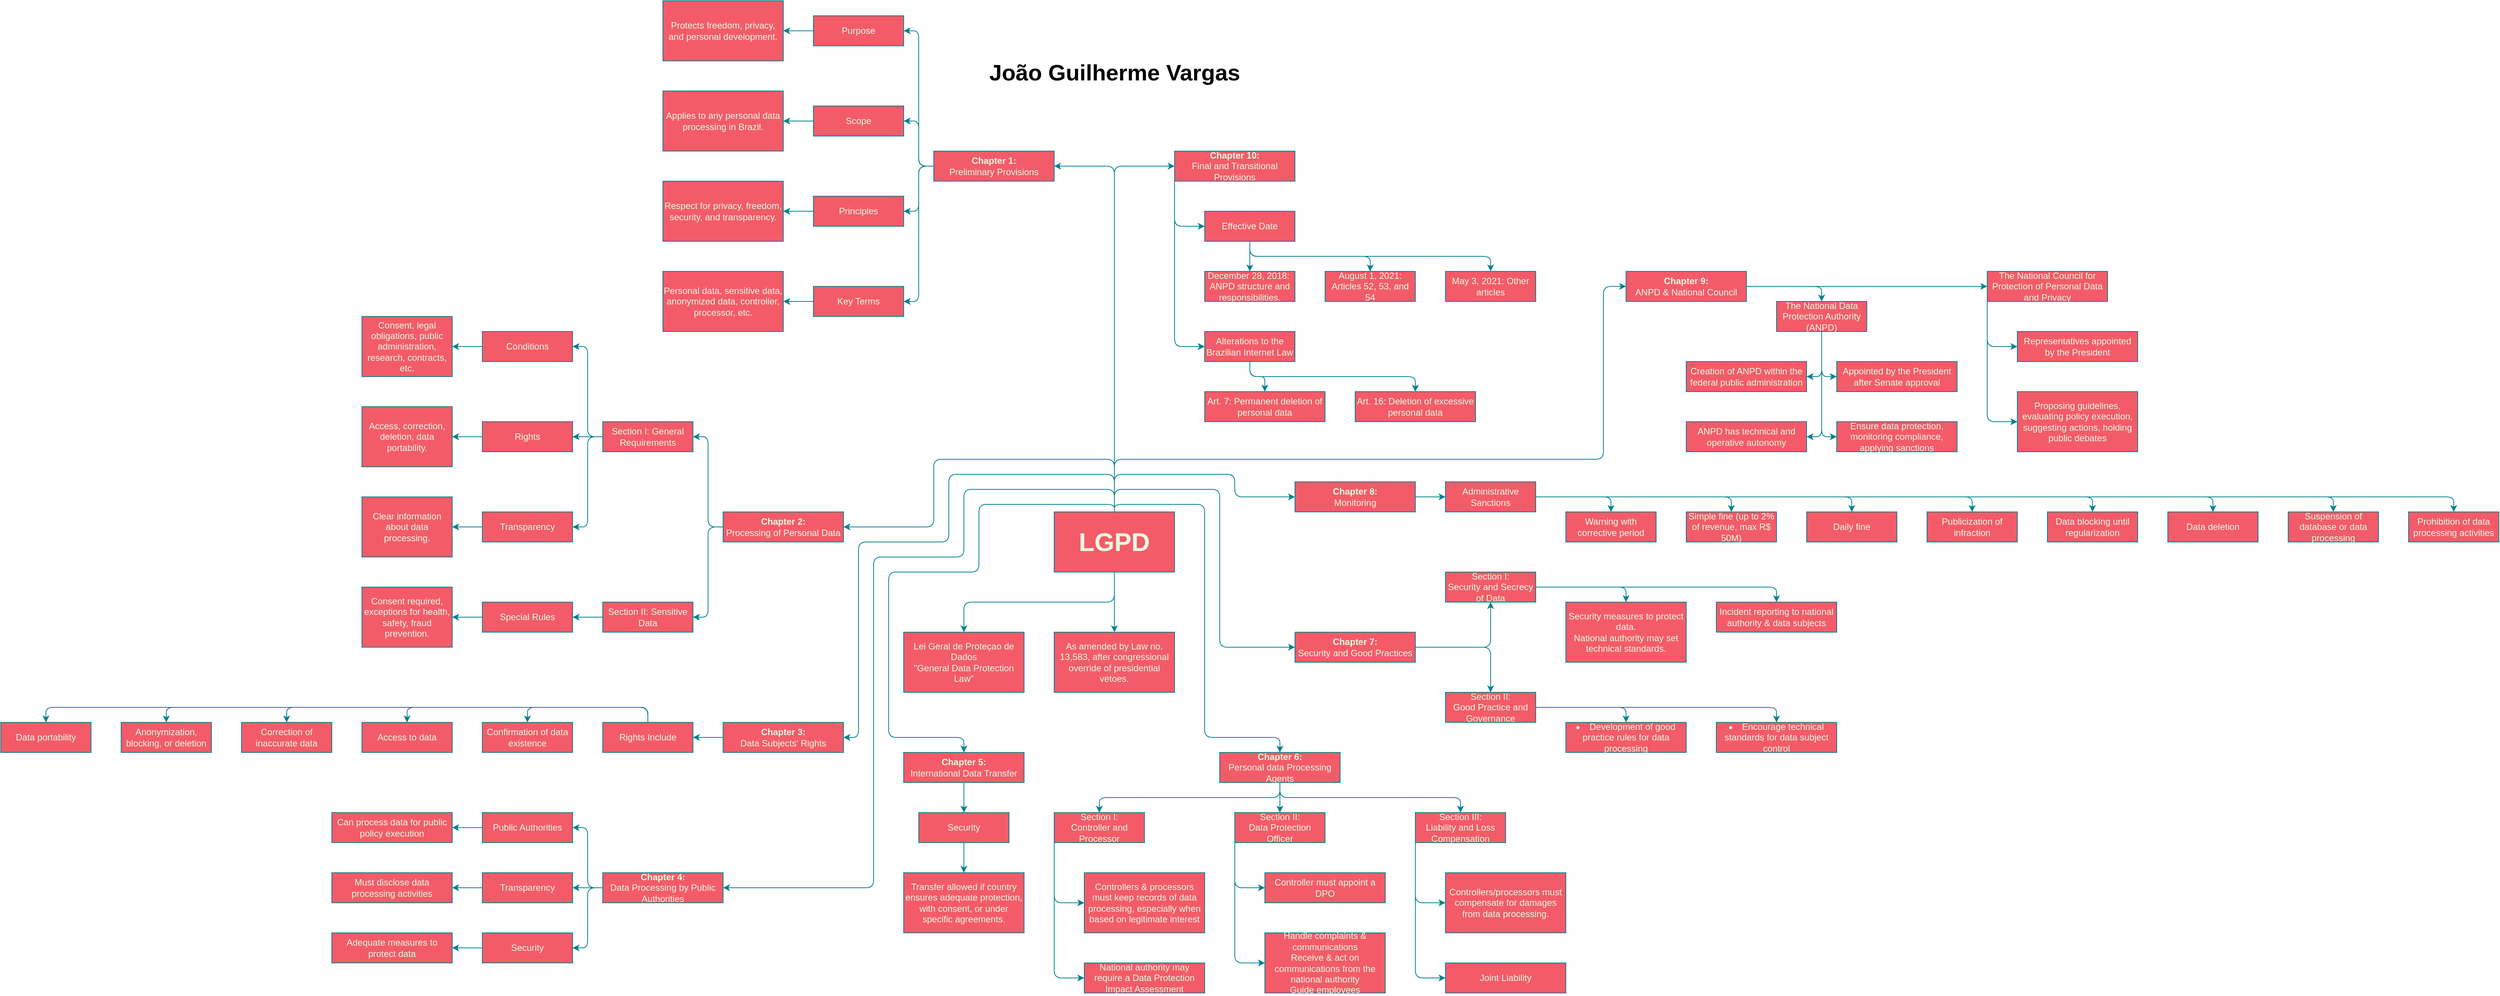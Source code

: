 <mxfile version="24.7.7">
  <diagram name="Page-1" id="DKhadbLTf9ODxN8X0yw2">
    <mxGraphModel dx="2677" dy="2608" grid="1" gridSize="10" guides="1" tooltips="1" connect="1" arrows="1" fold="1" page="1" pageScale="1" pageWidth="850" pageHeight="1100" math="0" shadow="0">
      <root>
        <mxCell id="0" />
        <mxCell id="1" parent="0" />
        <mxCell id="vqUH_OmVNVOTNO4f0dys-4" style="edgeStyle=orthogonalEdgeStyle;orthogonalLoop=1;jettySize=auto;html=1;exitX=0.5;exitY=1;exitDx=0;exitDy=0;entryX=0.5;entryY=0;entryDx=0;entryDy=0;strokeColor=#028090;fontColor=#E4FDE1;fillColor=#F45B69;" edge="1" parent="1" source="vqUH_OmVNVOTNO4f0dys-1" target="vqUH_OmVNVOTNO4f0dys-3">
          <mxGeometry relative="1" as="geometry" />
        </mxCell>
        <mxCell id="vqUH_OmVNVOTNO4f0dys-7" style="edgeStyle=orthogonalEdgeStyle;orthogonalLoop=1;jettySize=auto;html=1;exitX=0.5;exitY=1;exitDx=0;exitDy=0;entryX=0.5;entryY=0;entryDx=0;entryDy=0;strokeColor=#028090;fontColor=#E4FDE1;fillColor=#F45B69;" edge="1" parent="1" source="vqUH_OmVNVOTNO4f0dys-1" target="vqUH_OmVNVOTNO4f0dys-6">
          <mxGeometry relative="1" as="geometry" />
        </mxCell>
        <mxCell id="vqUH_OmVNVOTNO4f0dys-76" style="edgeStyle=orthogonalEdgeStyle;orthogonalLoop=1;jettySize=auto;html=1;exitX=0.5;exitY=0;exitDx=0;exitDy=0;entryX=1;entryY=0.5;entryDx=0;entryDy=0;strokeColor=#028090;fontColor=#E4FDE1;fillColor=#F45B69;" edge="1" parent="1" source="vqUH_OmVNVOTNO4f0dys-1" target="vqUH_OmVNVOTNO4f0dys-8">
          <mxGeometry relative="1" as="geometry" />
        </mxCell>
        <mxCell id="vqUH_OmVNVOTNO4f0dys-77" style="edgeStyle=orthogonalEdgeStyle;orthogonalLoop=1;jettySize=auto;html=1;exitX=0.5;exitY=0;exitDx=0;exitDy=0;entryX=1;entryY=0.5;entryDx=0;entryDy=0;strokeColor=#028090;fontColor=#E4FDE1;fillColor=#F45B69;" edge="1" parent="1" source="vqUH_OmVNVOTNO4f0dys-1" target="vqUH_OmVNVOTNO4f0dys-35">
          <mxGeometry relative="1" as="geometry">
            <Array as="points">
              <mxPoint x="400" y="330" />
              <mxPoint x="160" y="330" />
              <mxPoint x="160" y="420" />
            </Array>
          </mxGeometry>
        </mxCell>
        <mxCell id="vqUH_OmVNVOTNO4f0dys-101" style="edgeStyle=orthogonalEdgeStyle;orthogonalLoop=1;jettySize=auto;html=1;exitX=0.5;exitY=0;exitDx=0;exitDy=0;entryX=1;entryY=0.5;entryDx=0;entryDy=0;strokeColor=#028090;fontColor=#E4FDE1;fillColor=#F45B69;" edge="1" parent="1" source="vqUH_OmVNVOTNO4f0dys-1" target="vqUH_OmVNVOTNO4f0dys-81">
          <mxGeometry relative="1" as="geometry">
            <Array as="points">
              <mxPoint x="400" y="350" />
              <mxPoint x="180" y="350" />
              <mxPoint x="180" y="440" />
              <mxPoint x="60" y="440" />
              <mxPoint x="60" y="700" />
            </Array>
          </mxGeometry>
        </mxCell>
        <mxCell id="vqUH_OmVNVOTNO4f0dys-116" style="edgeStyle=orthogonalEdgeStyle;orthogonalLoop=1;jettySize=auto;html=1;exitX=0.5;exitY=0;exitDx=0;exitDy=0;entryX=1;entryY=0.5;entryDx=0;entryDy=0;strokeColor=#028090;fontColor=#E4FDE1;fillColor=#F45B69;" edge="1" parent="1" source="vqUH_OmVNVOTNO4f0dys-1" target="vqUH_OmVNVOTNO4f0dys-105">
          <mxGeometry relative="1" as="geometry">
            <Array as="points">
              <mxPoint x="400" y="370" />
              <mxPoint x="200" y="370" />
              <mxPoint x="200" y="460" />
              <mxPoint x="80" y="460" />
              <mxPoint x="80" y="900" />
            </Array>
          </mxGeometry>
        </mxCell>
        <mxCell id="vqUH_OmVNVOTNO4f0dys-120" style="edgeStyle=orthogonalEdgeStyle;orthogonalLoop=1;jettySize=auto;html=1;exitX=0.5;exitY=0;exitDx=0;exitDy=0;entryX=0.5;entryY=0;entryDx=0;entryDy=0;strokeColor=#028090;fontColor=#E4FDE1;fillColor=#F45B69;" edge="1" parent="1" source="vqUH_OmVNVOTNO4f0dys-1" target="vqUH_OmVNVOTNO4f0dys-117">
          <mxGeometry relative="1" as="geometry">
            <Array as="points">
              <mxPoint x="400" y="390" />
              <mxPoint x="220" y="390" />
              <mxPoint x="220" y="480" />
              <mxPoint x="100" y="480" />
              <mxPoint x="100" y="700" />
              <mxPoint x="200" y="700" />
            </Array>
          </mxGeometry>
        </mxCell>
        <mxCell id="vqUH_OmVNVOTNO4f0dys-142" style="edgeStyle=orthogonalEdgeStyle;orthogonalLoop=1;jettySize=auto;html=1;exitX=0.5;exitY=0;exitDx=0;exitDy=0;entryX=0.5;entryY=0;entryDx=0;entryDy=0;strokeColor=#028090;fontColor=#E4FDE1;fillColor=#F45B69;" edge="1" parent="1" source="vqUH_OmVNVOTNO4f0dys-1" target="vqUH_OmVNVOTNO4f0dys-123">
          <mxGeometry relative="1" as="geometry">
            <Array as="points">
              <mxPoint x="400" y="390" />
              <mxPoint x="520" y="390" />
              <mxPoint x="520" y="700" />
              <mxPoint x="620" y="700" />
            </Array>
          </mxGeometry>
        </mxCell>
        <mxCell id="vqUH_OmVNVOTNO4f0dys-156" style="edgeStyle=orthogonalEdgeStyle;orthogonalLoop=1;jettySize=auto;html=1;exitX=0.5;exitY=0;exitDx=0;exitDy=0;entryX=0;entryY=0.5;entryDx=0;entryDy=0;strokeColor=#028090;fontColor=#E4FDE1;fillColor=#F45B69;" edge="1" parent="1" source="vqUH_OmVNVOTNO4f0dys-1" target="vqUH_OmVNVOTNO4f0dys-143">
          <mxGeometry relative="1" as="geometry">
            <Array as="points">
              <mxPoint x="400" y="370" />
              <mxPoint x="540" y="370" />
              <mxPoint x="540" y="580" />
            </Array>
          </mxGeometry>
        </mxCell>
        <mxCell id="vqUH_OmVNVOTNO4f0dys-177" style="edgeStyle=orthogonalEdgeStyle;orthogonalLoop=1;jettySize=auto;html=1;exitX=0.5;exitY=0;exitDx=0;exitDy=0;entryX=0;entryY=0.5;entryDx=0;entryDy=0;strokeColor=#028090;fontColor=#E4FDE1;fillColor=#F45B69;" edge="1" parent="1" source="vqUH_OmVNVOTNO4f0dys-1" target="vqUH_OmVNVOTNO4f0dys-157">
          <mxGeometry relative="1" as="geometry">
            <Array as="points">
              <mxPoint x="400" y="350" />
              <mxPoint x="560" y="350" />
              <mxPoint x="560" y="380" />
            </Array>
          </mxGeometry>
        </mxCell>
        <mxCell id="vqUH_OmVNVOTNO4f0dys-195" style="edgeStyle=orthogonalEdgeStyle;orthogonalLoop=1;jettySize=auto;html=1;exitX=0.5;exitY=0;exitDx=0;exitDy=0;entryX=0;entryY=0.5;entryDx=0;entryDy=0;strokeColor=#028090;fontColor=#E4FDE1;fillColor=#F45B69;" edge="1" parent="1" source="vqUH_OmVNVOTNO4f0dys-1" target="vqUH_OmVNVOTNO4f0dys-178">
          <mxGeometry relative="1" as="geometry">
            <Array as="points">
              <mxPoint x="400" y="330" />
              <mxPoint x="1050" y="330" />
              <mxPoint x="1050" y="100" />
            </Array>
          </mxGeometry>
        </mxCell>
        <mxCell id="vqUH_OmVNVOTNO4f0dys-197" style="edgeStyle=orthogonalEdgeStyle;orthogonalLoop=1;jettySize=auto;html=1;exitX=0.5;exitY=0;exitDx=0;exitDy=0;entryX=0;entryY=0.5;entryDx=0;entryDy=0;strokeColor=#028090;fontColor=#E4FDE1;fillColor=#F45B69;" edge="1" parent="1" source="vqUH_OmVNVOTNO4f0dys-1" target="vqUH_OmVNVOTNO4f0dys-196">
          <mxGeometry relative="1" as="geometry" />
        </mxCell>
        <mxCell id="vqUH_OmVNVOTNO4f0dys-1" value="&lt;div&gt;&lt;b&gt;&lt;font style=&quot;font-size: 34px;&quot;&gt;LGPD&lt;/font&gt;&lt;/b&gt;&lt;/div&gt;" style="rounded=0;whiteSpace=wrap;html=1;strokeColor=#028090;fontColor=#E4FDE1;fillColor=#F45B69;" vertex="1" parent="1">
          <mxGeometry x="320" y="400" width="160" height="80" as="geometry" />
        </mxCell>
        <mxCell id="vqUH_OmVNVOTNO4f0dys-3" value="As amended by Law no. 13,583, after congressional override of presidential vetoes." style="whiteSpace=wrap;html=1;strokeColor=#028090;fontColor=#E4FDE1;fillColor=#F45B69;fontStyle=0" vertex="1" parent="1">
          <mxGeometry x="320" y="560" width="160" height="80" as="geometry" />
        </mxCell>
        <mxCell id="vqUH_OmVNVOTNO4f0dys-6" value="Lei Geral de Proteçao de Dados&lt;br&gt;&quot;General Data Protection Law&quot;" style="whiteSpace=wrap;html=1;strokeColor=#028090;fontColor=#E4FDE1;fillColor=#F45B69;" vertex="1" parent="1">
          <mxGeometry x="120" y="560" width="160" height="80" as="geometry" />
        </mxCell>
        <mxCell id="vqUH_OmVNVOTNO4f0dys-23" style="edgeStyle=orthogonalEdgeStyle;orthogonalLoop=1;jettySize=auto;html=1;exitX=0;exitY=0.5;exitDx=0;exitDy=0;entryX=1;entryY=0.5;entryDx=0;entryDy=0;strokeColor=#028090;fontColor=#E4FDE1;fillColor=#F45B69;" edge="1" parent="1" source="vqUH_OmVNVOTNO4f0dys-8" target="vqUH_OmVNVOTNO4f0dys-15">
          <mxGeometry relative="1" as="geometry" />
        </mxCell>
        <mxCell id="vqUH_OmVNVOTNO4f0dys-24" style="edgeStyle=orthogonalEdgeStyle;orthogonalLoop=1;jettySize=auto;html=1;exitX=0;exitY=0.5;exitDx=0;exitDy=0;entryX=1;entryY=0.5;entryDx=0;entryDy=0;strokeColor=#028090;fontColor=#E4FDE1;fillColor=#F45B69;" edge="1" parent="1" source="vqUH_OmVNVOTNO4f0dys-8" target="vqUH_OmVNVOTNO4f0dys-17">
          <mxGeometry relative="1" as="geometry" />
        </mxCell>
        <mxCell id="vqUH_OmVNVOTNO4f0dys-25" style="edgeStyle=orthogonalEdgeStyle;orthogonalLoop=1;jettySize=auto;html=1;exitX=0;exitY=0.5;exitDx=0;exitDy=0;entryX=1;entryY=0.5;entryDx=0;entryDy=0;strokeColor=#028090;fontColor=#E4FDE1;fillColor=#F45B69;" edge="1" parent="1" source="vqUH_OmVNVOTNO4f0dys-8" target="vqUH_OmVNVOTNO4f0dys-19">
          <mxGeometry relative="1" as="geometry" />
        </mxCell>
        <mxCell id="vqUH_OmVNVOTNO4f0dys-26" style="edgeStyle=orthogonalEdgeStyle;orthogonalLoop=1;jettySize=auto;html=1;exitX=0;exitY=0.5;exitDx=0;exitDy=0;entryX=1;entryY=0.5;entryDx=0;entryDy=0;strokeColor=#028090;fontColor=#E4FDE1;fillColor=#F45B69;" edge="1" parent="1" source="vqUH_OmVNVOTNO4f0dys-8" target="vqUH_OmVNVOTNO4f0dys-21">
          <mxGeometry relative="1" as="geometry" />
        </mxCell>
        <mxCell id="vqUH_OmVNVOTNO4f0dys-8" value="&lt;div&gt;&lt;b&gt;Chapter 1:&lt;/b&gt;&lt;/div&gt;&lt;div&gt;Preliminary Provisions&lt;/div&gt;" style="whiteSpace=wrap;html=1;strokeColor=#028090;fontColor=#E4FDE1;fillColor=#F45B69;" vertex="1" parent="1">
          <mxGeometry x="160" y="-80" width="160" height="40" as="geometry" />
        </mxCell>
        <mxCell id="vqUH_OmVNVOTNO4f0dys-27" style="edgeStyle=orthogonalEdgeStyle;orthogonalLoop=1;jettySize=auto;html=1;exitX=0;exitY=0.5;exitDx=0;exitDy=0;entryX=1;entryY=0.5;entryDx=0;entryDy=0;strokeColor=#028090;fontColor=#E4FDE1;fillColor=#F45B69;" edge="1" parent="1" source="vqUH_OmVNVOTNO4f0dys-15" target="vqUH_OmVNVOTNO4f0dys-16">
          <mxGeometry relative="1" as="geometry" />
        </mxCell>
        <mxCell id="vqUH_OmVNVOTNO4f0dys-15" value="Purpose" style="whiteSpace=wrap;html=1;strokeColor=#028090;fontColor=#E4FDE1;fillColor=#F45B69;" vertex="1" parent="1">
          <mxGeometry y="-260" width="120" height="40" as="geometry" />
        </mxCell>
        <mxCell id="vqUH_OmVNVOTNO4f0dys-16" value="Protects freedom, privacy, and personal development." style="whiteSpace=wrap;html=1;strokeColor=#028090;fontColor=#E4FDE1;fillColor=#F45B69;" vertex="1" parent="1">
          <mxGeometry x="-200" y="-280" width="160" height="80" as="geometry" />
        </mxCell>
        <mxCell id="vqUH_OmVNVOTNO4f0dys-28" style="edgeStyle=orthogonalEdgeStyle;orthogonalLoop=1;jettySize=auto;html=1;exitX=0;exitY=0.5;exitDx=0;exitDy=0;entryX=1;entryY=0.5;entryDx=0;entryDy=0;strokeColor=#028090;fontColor=#E4FDE1;fillColor=#F45B69;" edge="1" parent="1" source="vqUH_OmVNVOTNO4f0dys-17" target="vqUH_OmVNVOTNO4f0dys-18">
          <mxGeometry relative="1" as="geometry" />
        </mxCell>
        <mxCell id="vqUH_OmVNVOTNO4f0dys-17" value="Scope" style="whiteSpace=wrap;html=1;strokeColor=#028090;fontColor=#E4FDE1;fillColor=#F45B69;" vertex="1" parent="1">
          <mxGeometry y="-140" width="120" height="40" as="geometry" />
        </mxCell>
        <mxCell id="vqUH_OmVNVOTNO4f0dys-18" value="Applies to any personal data processing in Brazil." style="whiteSpace=wrap;html=1;strokeColor=#028090;fontColor=#E4FDE1;fillColor=#F45B69;" vertex="1" parent="1">
          <mxGeometry x="-200" y="-160" width="160" height="80" as="geometry" />
        </mxCell>
        <mxCell id="vqUH_OmVNVOTNO4f0dys-29" style="edgeStyle=orthogonalEdgeStyle;orthogonalLoop=1;jettySize=auto;html=1;exitX=0;exitY=0.5;exitDx=0;exitDy=0;entryX=1;entryY=0.5;entryDx=0;entryDy=0;strokeColor=#028090;fontColor=#E4FDE1;fillColor=#F45B69;" edge="1" parent="1" source="vqUH_OmVNVOTNO4f0dys-19" target="vqUH_OmVNVOTNO4f0dys-20">
          <mxGeometry relative="1" as="geometry" />
        </mxCell>
        <mxCell id="vqUH_OmVNVOTNO4f0dys-19" value="Principles" style="whiteSpace=wrap;html=1;strokeColor=#028090;fontColor=#E4FDE1;fillColor=#F45B69;" vertex="1" parent="1">
          <mxGeometry y="-20" width="120" height="40" as="geometry" />
        </mxCell>
        <mxCell id="vqUH_OmVNVOTNO4f0dys-20" value="Respect for privacy, freedom, security, and transparency." style="whiteSpace=wrap;html=1;strokeColor=#028090;fontColor=#E4FDE1;fillColor=#F45B69;" vertex="1" parent="1">
          <mxGeometry x="-200" y="-40" width="160" height="80" as="geometry" />
        </mxCell>
        <mxCell id="vqUH_OmVNVOTNO4f0dys-30" style="edgeStyle=orthogonalEdgeStyle;orthogonalLoop=1;jettySize=auto;html=1;exitX=0;exitY=0.5;exitDx=0;exitDy=0;entryX=1;entryY=0.5;entryDx=0;entryDy=0;strokeColor=#028090;fontColor=#E4FDE1;fillColor=#F45B69;" edge="1" parent="1" source="vqUH_OmVNVOTNO4f0dys-21" target="vqUH_OmVNVOTNO4f0dys-22">
          <mxGeometry relative="1" as="geometry" />
        </mxCell>
        <mxCell id="vqUH_OmVNVOTNO4f0dys-21" value="Key Terms" style="whiteSpace=wrap;html=1;strokeColor=#028090;fontColor=#E4FDE1;fillColor=#F45B69;" vertex="1" parent="1">
          <mxGeometry y="100" width="120" height="40" as="geometry" />
        </mxCell>
        <mxCell id="vqUH_OmVNVOTNO4f0dys-22" value="Personal data, sensitive data, anonymized data, controller, processor, etc." style="whiteSpace=wrap;html=1;strokeColor=#028090;fontColor=#E4FDE1;fillColor=#F45B69;" vertex="1" parent="1">
          <mxGeometry x="-200" y="80" width="160" height="80" as="geometry" />
        </mxCell>
        <mxCell id="vqUH_OmVNVOTNO4f0dys-31" style="edgeStyle=orthogonalEdgeStyle;orthogonalLoop=1;jettySize=auto;html=1;exitX=0;exitY=0.5;exitDx=0;exitDy=0;entryX=1;entryY=0.5;entryDx=0;entryDy=0;strokeColor=#028090;fontColor=#E4FDE1;fillColor=#F45B69;" edge="1" source="vqUH_OmVNVOTNO4f0dys-35" target="vqUH_OmVNVOTNO4f0dys-37" parent="1">
          <mxGeometry relative="1" as="geometry" />
        </mxCell>
        <mxCell id="vqUH_OmVNVOTNO4f0dys-75" style="edgeStyle=orthogonalEdgeStyle;orthogonalLoop=1;jettySize=auto;html=1;exitX=0;exitY=0.5;exitDx=0;exitDy=0;entryX=1;entryY=0.5;entryDx=0;entryDy=0;strokeColor=#028090;fontColor=#E4FDE1;fillColor=#F45B69;" edge="1" parent="1" source="vqUH_OmVNVOTNO4f0dys-35" target="vqUH_OmVNVOTNO4f0dys-64">
          <mxGeometry relative="1" as="geometry" />
        </mxCell>
        <mxCell id="vqUH_OmVNVOTNO4f0dys-35" value="&lt;div&gt;&lt;b&gt;Chapter 2:&lt;/b&gt;&lt;/div&gt;&lt;div&gt;Processing of Personal Data&lt;/div&gt;" style="whiteSpace=wrap;html=1;strokeColor=#028090;fontColor=#E4FDE1;fillColor=#F45B69;" vertex="1" parent="1">
          <mxGeometry x="-120" y="400" width="160" height="40" as="geometry" />
        </mxCell>
        <mxCell id="vqUH_OmVNVOTNO4f0dys-36" style="edgeStyle=orthogonalEdgeStyle;orthogonalLoop=1;jettySize=auto;html=1;exitX=0;exitY=0.5;exitDx=0;exitDy=0;entryX=1;entryY=0.5;entryDx=0;entryDy=0;strokeColor=#028090;fontColor=#E4FDE1;fillColor=#F45B69;" edge="1" source="vqUH_OmVNVOTNO4f0dys-37" target="vqUH_OmVNVOTNO4f0dys-38" parent="1">
          <mxGeometry relative="1" as="geometry" />
        </mxCell>
        <mxCell id="vqUH_OmVNVOTNO4f0dys-56" style="edgeStyle=orthogonalEdgeStyle;orthogonalLoop=1;jettySize=auto;html=1;exitX=0;exitY=0.5;exitDx=0;exitDy=0;entryX=1;entryY=0.5;entryDx=0;entryDy=0;strokeColor=#028090;fontColor=#E4FDE1;fillColor=#F45B69;" edge="1" parent="1" source="vqUH_OmVNVOTNO4f0dys-37" target="vqUH_OmVNVOTNO4f0dys-52">
          <mxGeometry relative="1" as="geometry" />
        </mxCell>
        <mxCell id="vqUH_OmVNVOTNO4f0dys-57" style="edgeStyle=orthogonalEdgeStyle;orthogonalLoop=1;jettySize=auto;html=1;exitX=0;exitY=0.5;exitDx=0;exitDy=0;entryX=1;entryY=0.5;entryDx=0;entryDy=0;strokeColor=#028090;fontColor=#E4FDE1;fillColor=#F45B69;" edge="1" parent="1" source="vqUH_OmVNVOTNO4f0dys-37" target="vqUH_OmVNVOTNO4f0dys-54">
          <mxGeometry relative="1" as="geometry" />
        </mxCell>
        <mxCell id="vqUH_OmVNVOTNO4f0dys-37" value="Section I: General Requirements" style="whiteSpace=wrap;html=1;strokeColor=#028090;fontColor=#E4FDE1;fillColor=#F45B69;" vertex="1" parent="1">
          <mxGeometry x="-280" y="280" width="120" height="40" as="geometry" />
        </mxCell>
        <mxCell id="vqUH_OmVNVOTNO4f0dys-58" style="edgeStyle=orthogonalEdgeStyle;orthogonalLoop=1;jettySize=auto;html=1;exitX=0;exitY=0.5;exitDx=0;exitDy=0;entryX=1;entryY=0.5;entryDx=0;entryDy=0;strokeColor=#028090;fontColor=#E4FDE1;fillColor=#F45B69;" edge="1" parent="1" source="vqUH_OmVNVOTNO4f0dys-38" target="vqUH_OmVNVOTNO4f0dys-48">
          <mxGeometry relative="1" as="geometry" />
        </mxCell>
        <mxCell id="vqUH_OmVNVOTNO4f0dys-38" value="Conditions" style="whiteSpace=wrap;html=1;strokeColor=#028090;fontColor=#E4FDE1;fillColor=#F45B69;" vertex="1" parent="1">
          <mxGeometry x="-440" y="160" width="120" height="40" as="geometry" />
        </mxCell>
        <mxCell id="vqUH_OmVNVOTNO4f0dys-48" value="Consent, legal obligations, public administration, research, contracts, etc." style="whiteSpace=wrap;html=1;strokeColor=#028090;fontColor=#E4FDE1;fillColor=#F45B69;" vertex="1" parent="1">
          <mxGeometry x="-600" y="140" width="120" height="80" as="geometry" />
        </mxCell>
        <mxCell id="vqUH_OmVNVOTNO4f0dys-59" style="edgeStyle=orthogonalEdgeStyle;orthogonalLoop=1;jettySize=auto;html=1;exitX=0;exitY=0.5;exitDx=0;exitDy=0;entryX=1;entryY=0.5;entryDx=0;entryDy=0;strokeColor=#028090;fontColor=#E4FDE1;fillColor=#F45B69;" edge="1" parent="1" source="vqUH_OmVNVOTNO4f0dys-52" target="vqUH_OmVNVOTNO4f0dys-53">
          <mxGeometry relative="1" as="geometry" />
        </mxCell>
        <mxCell id="vqUH_OmVNVOTNO4f0dys-52" value="Rights" style="whiteSpace=wrap;html=1;strokeColor=#028090;fontColor=#E4FDE1;fillColor=#F45B69;" vertex="1" parent="1">
          <mxGeometry x="-440" y="280" width="120" height="40" as="geometry" />
        </mxCell>
        <mxCell id="vqUH_OmVNVOTNO4f0dys-53" value="Access, correction, deletion, data portability." style="whiteSpace=wrap;html=1;strokeColor=#028090;fontColor=#E4FDE1;fillColor=#F45B69;" vertex="1" parent="1">
          <mxGeometry x="-600" y="260" width="120" height="80" as="geometry" />
        </mxCell>
        <mxCell id="vqUH_OmVNVOTNO4f0dys-60" style="edgeStyle=orthogonalEdgeStyle;orthogonalLoop=1;jettySize=auto;html=1;exitX=0;exitY=0.5;exitDx=0;exitDy=0;entryX=1;entryY=0.5;entryDx=0;entryDy=0;strokeColor=#028090;fontColor=#E4FDE1;fillColor=#F45B69;" edge="1" parent="1" source="vqUH_OmVNVOTNO4f0dys-54" target="vqUH_OmVNVOTNO4f0dys-55">
          <mxGeometry relative="1" as="geometry" />
        </mxCell>
        <mxCell id="vqUH_OmVNVOTNO4f0dys-54" value="Transparency" style="whiteSpace=wrap;html=1;strokeColor=#028090;fontColor=#E4FDE1;fillColor=#F45B69;" vertex="1" parent="1">
          <mxGeometry x="-440" y="400" width="120" height="40" as="geometry" />
        </mxCell>
        <mxCell id="vqUH_OmVNVOTNO4f0dys-55" value="Clear information about data processing." style="whiteSpace=wrap;html=1;strokeColor=#028090;fontColor=#E4FDE1;fillColor=#F45B69;" vertex="1" parent="1">
          <mxGeometry x="-600" y="380" width="120" height="80" as="geometry" />
        </mxCell>
        <mxCell id="vqUH_OmVNVOTNO4f0dys-74" style="edgeStyle=orthogonalEdgeStyle;orthogonalLoop=1;jettySize=auto;html=1;exitX=0;exitY=0.5;exitDx=0;exitDy=0;entryX=1;entryY=0.5;entryDx=0;entryDy=0;strokeColor=#028090;fontColor=#E4FDE1;fillColor=#F45B69;" edge="1" parent="1" source="vqUH_OmVNVOTNO4f0dys-64" target="vqUH_OmVNVOTNO4f0dys-66">
          <mxGeometry relative="1" as="geometry" />
        </mxCell>
        <mxCell id="vqUH_OmVNVOTNO4f0dys-64" value="Section II: Sensitive Data" style="whiteSpace=wrap;html=1;strokeColor=#028090;fontColor=#E4FDE1;fillColor=#F45B69;" vertex="1" parent="1">
          <mxGeometry x="-280" y="520" width="120" height="40" as="geometry" />
        </mxCell>
        <mxCell id="vqUH_OmVNVOTNO4f0dys-65" style="edgeStyle=orthogonalEdgeStyle;orthogonalLoop=1;jettySize=auto;html=1;exitX=0;exitY=0.5;exitDx=0;exitDy=0;entryX=1;entryY=0.5;entryDx=0;entryDy=0;strokeColor=#028090;fontColor=#E4FDE1;fillColor=#F45B69;" edge="1" parent="1" source="vqUH_OmVNVOTNO4f0dys-66" target="vqUH_OmVNVOTNO4f0dys-67">
          <mxGeometry relative="1" as="geometry" />
        </mxCell>
        <mxCell id="vqUH_OmVNVOTNO4f0dys-66" value="Special Rules" style="whiteSpace=wrap;html=1;strokeColor=#028090;fontColor=#E4FDE1;fillColor=#F45B69;" vertex="1" parent="1">
          <mxGeometry x="-440" y="520" width="120" height="40" as="geometry" />
        </mxCell>
        <mxCell id="vqUH_OmVNVOTNO4f0dys-67" value="Consent required, exceptions for health, safety, fraud prevention." style="whiteSpace=wrap;html=1;strokeColor=#028090;fontColor=#E4FDE1;fillColor=#F45B69;" vertex="1" parent="1">
          <mxGeometry x="-600" y="500" width="120" height="80" as="geometry" />
        </mxCell>
        <mxCell id="vqUH_OmVNVOTNO4f0dys-78" style="edgeStyle=orthogonalEdgeStyle;orthogonalLoop=1;jettySize=auto;html=1;exitX=0;exitY=0.5;exitDx=0;exitDy=0;entryX=1;entryY=0.5;entryDx=0;entryDy=0;strokeColor=#028090;fontColor=#E4FDE1;fillColor=#F45B69;" edge="1" parent="1" source="vqUH_OmVNVOTNO4f0dys-81" target="vqUH_OmVNVOTNO4f0dys-83">
          <mxGeometry relative="1" as="geometry" />
        </mxCell>
        <mxCell id="vqUH_OmVNVOTNO4f0dys-81" value="&lt;div&gt;&lt;b&gt;Chapter 3:&lt;/b&gt;&lt;/div&gt;&lt;div&gt;Data Subjects&#39; Rights&lt;/div&gt;" style="whiteSpace=wrap;html=1;strokeColor=#028090;fontColor=#E4FDE1;fillColor=#F45B69;" vertex="1" parent="1">
          <mxGeometry x="-120" y="680" width="160" height="40" as="geometry" />
        </mxCell>
        <mxCell id="vqUH_OmVNVOTNO4f0dys-96" style="edgeStyle=orthogonalEdgeStyle;orthogonalLoop=1;jettySize=auto;html=1;exitX=0.5;exitY=0;exitDx=0;exitDy=0;entryX=0.5;entryY=0;entryDx=0;entryDy=0;strokeColor=#028090;fontColor=#E4FDE1;fillColor=#F45B69;" edge="1" parent="1" source="vqUH_OmVNVOTNO4f0dys-83" target="vqUH_OmVNVOTNO4f0dys-91">
          <mxGeometry relative="1" as="geometry" />
        </mxCell>
        <mxCell id="vqUH_OmVNVOTNO4f0dys-97" style="edgeStyle=orthogonalEdgeStyle;orthogonalLoop=1;jettySize=auto;html=1;exitX=0.5;exitY=0;exitDx=0;exitDy=0;entryX=0.5;entryY=0;entryDx=0;entryDy=0;strokeColor=#028090;fontColor=#E4FDE1;fillColor=#F45B69;" edge="1" parent="1" source="vqUH_OmVNVOTNO4f0dys-83" target="vqUH_OmVNVOTNO4f0dys-95">
          <mxGeometry relative="1" as="geometry" />
        </mxCell>
        <mxCell id="vqUH_OmVNVOTNO4f0dys-98" style="edgeStyle=orthogonalEdgeStyle;orthogonalLoop=1;jettySize=auto;html=1;exitX=0.5;exitY=0;exitDx=0;exitDy=0;entryX=0.5;entryY=0;entryDx=0;entryDy=0;strokeColor=#028090;fontColor=#E4FDE1;fillColor=#F45B69;" edge="1" parent="1" source="vqUH_OmVNVOTNO4f0dys-83" target="vqUH_OmVNVOTNO4f0dys-92">
          <mxGeometry relative="1" as="geometry" />
        </mxCell>
        <mxCell id="vqUH_OmVNVOTNO4f0dys-99" style="edgeStyle=orthogonalEdgeStyle;orthogonalLoop=1;jettySize=auto;html=1;exitX=0.5;exitY=0;exitDx=0;exitDy=0;entryX=0.5;entryY=0;entryDx=0;entryDy=0;strokeColor=#028090;fontColor=#E4FDE1;fillColor=#F45B69;" edge="1" parent="1" source="vqUH_OmVNVOTNO4f0dys-83" target="vqUH_OmVNVOTNO4f0dys-93">
          <mxGeometry relative="1" as="geometry" />
        </mxCell>
        <mxCell id="vqUH_OmVNVOTNO4f0dys-100" style="edgeStyle=orthogonalEdgeStyle;orthogonalLoop=1;jettySize=auto;html=1;exitX=0.5;exitY=0;exitDx=0;exitDy=0;entryX=0.5;entryY=0;entryDx=0;entryDy=0;strokeColor=#028090;fontColor=#E4FDE1;fillColor=#F45B69;" edge="1" parent="1" source="vqUH_OmVNVOTNO4f0dys-83" target="vqUH_OmVNVOTNO4f0dys-94">
          <mxGeometry relative="1" as="geometry" />
        </mxCell>
        <mxCell id="vqUH_OmVNVOTNO4f0dys-83" value="Rights Include" style="whiteSpace=wrap;html=1;strokeColor=#028090;fontColor=#E4FDE1;fillColor=#F45B69;" vertex="1" parent="1">
          <mxGeometry x="-280" y="680" width="120" height="40" as="geometry" />
        </mxCell>
        <mxCell id="vqUH_OmVNVOTNO4f0dys-91" value="Confirmation of data existence" style="whiteSpace=wrap;html=1;strokeColor=#028090;fontColor=#E4FDE1;fillColor=#F45B69;" vertex="1" parent="1">
          <mxGeometry x="-440" y="680" width="120" height="40" as="geometry" />
        </mxCell>
        <mxCell id="vqUH_OmVNVOTNO4f0dys-92" value="Correction of inaccurate data" style="whiteSpace=wrap;html=1;strokeColor=#028090;fontColor=#E4FDE1;fillColor=#F45B69;" vertex="1" parent="1">
          <mxGeometry x="-760" y="680" width="120" height="40" as="geometry" />
        </mxCell>
        <mxCell id="vqUH_OmVNVOTNO4f0dys-93" value="Anonymization, blocking, or deletion" style="whiteSpace=wrap;html=1;strokeColor=#028090;fontColor=#E4FDE1;fillColor=#F45B69;" vertex="1" parent="1">
          <mxGeometry x="-920" y="680" width="120" height="40" as="geometry" />
        </mxCell>
        <mxCell id="vqUH_OmVNVOTNO4f0dys-94" value="Data portability" style="whiteSpace=wrap;html=1;strokeColor=#028090;fontColor=#E4FDE1;fillColor=#F45B69;" vertex="1" parent="1">
          <mxGeometry x="-1080" y="680" width="120" height="40" as="geometry" />
        </mxCell>
        <mxCell id="vqUH_OmVNVOTNO4f0dys-95" value="Access to data" style="whiteSpace=wrap;html=1;strokeColor=#028090;fontColor=#E4FDE1;fillColor=#F45B69;" vertex="1" parent="1">
          <mxGeometry x="-600" y="680" width="120" height="40" as="geometry" />
        </mxCell>
        <mxCell id="vqUH_OmVNVOTNO4f0dys-102" style="edgeStyle=orthogonalEdgeStyle;orthogonalLoop=1;jettySize=auto;html=1;exitX=0;exitY=0.5;exitDx=0;exitDy=0;entryX=1;entryY=0.5;entryDx=0;entryDy=0;strokeColor=#028090;fontColor=#E4FDE1;fillColor=#F45B69;" edge="1" parent="1" source="vqUH_OmVNVOTNO4f0dys-105" target="vqUH_OmVNVOTNO4f0dys-107">
          <mxGeometry relative="1" as="geometry" />
        </mxCell>
        <mxCell id="vqUH_OmVNVOTNO4f0dys-103" style="edgeStyle=orthogonalEdgeStyle;orthogonalLoop=1;jettySize=auto;html=1;exitX=0;exitY=0.5;exitDx=0;exitDy=0;entryX=1;entryY=0.5;entryDx=0;entryDy=0;strokeColor=#028090;fontColor=#E4FDE1;fillColor=#F45B69;" edge="1" parent="1" source="vqUH_OmVNVOTNO4f0dys-105" target="vqUH_OmVNVOTNO4f0dys-110">
          <mxGeometry relative="1" as="geometry" />
        </mxCell>
        <mxCell id="vqUH_OmVNVOTNO4f0dys-104" style="edgeStyle=orthogonalEdgeStyle;orthogonalLoop=1;jettySize=auto;html=1;exitX=0;exitY=0.5;exitDx=0;exitDy=0;entryX=1;entryY=0.5;entryDx=0;entryDy=0;strokeColor=#028090;fontColor=#E4FDE1;fillColor=#F45B69;" edge="1" parent="1" source="vqUH_OmVNVOTNO4f0dys-105" target="vqUH_OmVNVOTNO4f0dys-113">
          <mxGeometry relative="1" as="geometry" />
        </mxCell>
        <mxCell id="vqUH_OmVNVOTNO4f0dys-105" value="&lt;div&gt;&lt;b&gt;Chapter 4:&lt;/b&gt;&lt;/div&gt;&lt;div&gt;Data Processing by Public Authorities&lt;/div&gt;" style="whiteSpace=wrap;html=1;strokeColor=#028090;fontColor=#E4FDE1;fillColor=#F45B69;" vertex="1" parent="1">
          <mxGeometry x="-280" y="880" width="160" height="40" as="geometry" />
        </mxCell>
        <mxCell id="vqUH_OmVNVOTNO4f0dys-106" style="edgeStyle=orthogonalEdgeStyle;orthogonalLoop=1;jettySize=auto;html=1;exitX=0;exitY=0.5;exitDx=0;exitDy=0;entryX=1;entryY=0.5;entryDx=0;entryDy=0;strokeColor=#028090;fontColor=#E4FDE1;fillColor=#F45B69;" edge="1" parent="1" source="vqUH_OmVNVOTNO4f0dys-107" target="vqUH_OmVNVOTNO4f0dys-108">
          <mxGeometry relative="1" as="geometry" />
        </mxCell>
        <mxCell id="vqUH_OmVNVOTNO4f0dys-107" value="Public Authorities" style="whiteSpace=wrap;html=1;strokeColor=#028090;fontColor=#E4FDE1;fillColor=#F45B69;" vertex="1" parent="1">
          <mxGeometry x="-440" y="800" width="120" height="40" as="geometry" />
        </mxCell>
        <mxCell id="vqUH_OmVNVOTNO4f0dys-108" value="Can process data for public policy execution" style="whiteSpace=wrap;html=1;strokeColor=#028090;fontColor=#E4FDE1;fillColor=#F45B69;" vertex="1" parent="1">
          <mxGeometry x="-640" y="800" width="160" height="40" as="geometry" />
        </mxCell>
        <mxCell id="vqUH_OmVNVOTNO4f0dys-109" style="edgeStyle=orthogonalEdgeStyle;orthogonalLoop=1;jettySize=auto;html=1;exitX=0;exitY=0.5;exitDx=0;exitDy=0;entryX=1;entryY=0.5;entryDx=0;entryDy=0;strokeColor=#028090;fontColor=#E4FDE1;fillColor=#F45B69;" edge="1" parent="1" source="vqUH_OmVNVOTNO4f0dys-110" target="vqUH_OmVNVOTNO4f0dys-111">
          <mxGeometry relative="1" as="geometry" />
        </mxCell>
        <mxCell id="vqUH_OmVNVOTNO4f0dys-110" value="Transparency" style="whiteSpace=wrap;html=1;strokeColor=#028090;fontColor=#E4FDE1;fillColor=#F45B69;" vertex="1" parent="1">
          <mxGeometry x="-440" y="880" width="120" height="40" as="geometry" />
        </mxCell>
        <mxCell id="vqUH_OmVNVOTNO4f0dys-111" value="Must disclose data processing activities" style="whiteSpace=wrap;html=1;strokeColor=#028090;fontColor=#E4FDE1;fillColor=#F45B69;" vertex="1" parent="1">
          <mxGeometry x="-640" y="880" width="160" height="40" as="geometry" />
        </mxCell>
        <mxCell id="vqUH_OmVNVOTNO4f0dys-112" style="edgeStyle=orthogonalEdgeStyle;orthogonalLoop=1;jettySize=auto;html=1;exitX=0;exitY=0.5;exitDx=0;exitDy=0;entryX=1;entryY=0.5;entryDx=0;entryDy=0;strokeColor=#028090;fontColor=#E4FDE1;fillColor=#F45B69;" edge="1" parent="1" source="vqUH_OmVNVOTNO4f0dys-113" target="vqUH_OmVNVOTNO4f0dys-114">
          <mxGeometry relative="1" as="geometry" />
        </mxCell>
        <mxCell id="vqUH_OmVNVOTNO4f0dys-113" value="Security" style="whiteSpace=wrap;html=1;strokeColor=#028090;fontColor=#E4FDE1;fillColor=#F45B69;" vertex="1" parent="1">
          <mxGeometry x="-440" y="960" width="120" height="40" as="geometry" />
        </mxCell>
        <mxCell id="vqUH_OmVNVOTNO4f0dys-114" value="Adequate measures to protect data" style="whiteSpace=wrap;html=1;strokeColor=#028090;fontColor=#E4FDE1;fillColor=#F45B69;" vertex="1" parent="1">
          <mxGeometry x="-640" y="960" width="160" height="40" as="geometry" />
        </mxCell>
        <mxCell id="vqUH_OmVNVOTNO4f0dys-119" style="edgeStyle=orthogonalEdgeStyle;orthogonalLoop=1;jettySize=auto;html=1;exitX=0.5;exitY=1;exitDx=0;exitDy=0;entryX=0.5;entryY=0;entryDx=0;entryDy=0;strokeColor=#028090;fontColor=#E4FDE1;fillColor=#F45B69;" edge="1" parent="1" source="vqUH_OmVNVOTNO4f0dys-117" target="vqUH_OmVNVOTNO4f0dys-118">
          <mxGeometry relative="1" as="geometry" />
        </mxCell>
        <mxCell id="vqUH_OmVNVOTNO4f0dys-117" value="&lt;div&gt;&lt;b&gt;Chapter 5:&lt;/b&gt;&lt;/div&gt;&lt;div&gt;International Data Transfer&lt;/div&gt;" style="whiteSpace=wrap;html=1;strokeColor=#028090;fontColor=#E4FDE1;fillColor=#F45B69;" vertex="1" parent="1">
          <mxGeometry x="120" y="720" width="160" height="40" as="geometry" />
        </mxCell>
        <mxCell id="vqUH_OmVNVOTNO4f0dys-122" style="edgeStyle=orthogonalEdgeStyle;orthogonalLoop=1;jettySize=auto;html=1;exitX=0.5;exitY=1;exitDx=0;exitDy=0;entryX=0.5;entryY=0;entryDx=0;entryDy=0;strokeColor=#028090;fontColor=#E4FDE1;fillColor=#F45B69;" edge="1" parent="1" source="vqUH_OmVNVOTNO4f0dys-118" target="vqUH_OmVNVOTNO4f0dys-121">
          <mxGeometry relative="1" as="geometry" />
        </mxCell>
        <mxCell id="vqUH_OmVNVOTNO4f0dys-118" value="Security" style="whiteSpace=wrap;html=1;strokeColor=#028090;fontColor=#E4FDE1;fillColor=#F45B69;" vertex="1" parent="1">
          <mxGeometry x="140" y="800" width="120" height="40" as="geometry" />
        </mxCell>
        <mxCell id="vqUH_OmVNVOTNO4f0dys-121" value="Transfer allowed if country ensures adequate protection, with consent, or under specific agreements." style="whiteSpace=wrap;html=1;strokeColor=#028090;fontColor=#E4FDE1;fillColor=#F45B69;" vertex="1" parent="1">
          <mxGeometry x="120" y="880" width="160" height="80" as="geometry" />
        </mxCell>
        <mxCell id="vqUH_OmVNVOTNO4f0dys-139" style="edgeStyle=orthogonalEdgeStyle;orthogonalLoop=1;jettySize=auto;html=1;exitX=0.5;exitY=1;exitDx=0;exitDy=0;entryX=0.5;entryY=0;entryDx=0;entryDy=0;strokeColor=#028090;fontColor=#E4FDE1;fillColor=#F45B69;" edge="1" parent="1" source="vqUH_OmVNVOTNO4f0dys-123" target="vqUH_OmVNVOTNO4f0dys-124">
          <mxGeometry relative="1" as="geometry" />
        </mxCell>
        <mxCell id="vqUH_OmVNVOTNO4f0dys-140" style="edgeStyle=orthogonalEdgeStyle;orthogonalLoop=1;jettySize=auto;html=1;exitX=0.5;exitY=1;exitDx=0;exitDy=0;entryX=0.5;entryY=0;entryDx=0;entryDy=0;strokeColor=#028090;fontColor=#E4FDE1;fillColor=#F45B69;" edge="1" parent="1" source="vqUH_OmVNVOTNO4f0dys-123" target="vqUH_OmVNVOTNO4f0dys-125">
          <mxGeometry relative="1" as="geometry" />
        </mxCell>
        <mxCell id="vqUH_OmVNVOTNO4f0dys-141" style="edgeStyle=orthogonalEdgeStyle;orthogonalLoop=1;jettySize=auto;html=1;exitX=0.5;exitY=1;exitDx=0;exitDy=0;entryX=0.5;entryY=0;entryDx=0;entryDy=0;strokeColor=#028090;fontColor=#E4FDE1;fillColor=#F45B69;" edge="1" parent="1" source="vqUH_OmVNVOTNO4f0dys-123" target="vqUH_OmVNVOTNO4f0dys-126">
          <mxGeometry relative="1" as="geometry" />
        </mxCell>
        <mxCell id="vqUH_OmVNVOTNO4f0dys-123" value="&lt;div&gt;&lt;b&gt;Chapter 6:&lt;/b&gt;&lt;/div&gt;&lt;div&gt;Personal data Processing Agents&lt;br&gt;&lt;/div&gt;" style="whiteSpace=wrap;html=1;strokeColor=#028090;fontColor=#E4FDE1;fillColor=#F45B69;" vertex="1" parent="1">
          <mxGeometry x="540" y="720" width="160" height="40" as="geometry" />
        </mxCell>
        <mxCell id="vqUH_OmVNVOTNO4f0dys-133" style="edgeStyle=orthogonalEdgeStyle;orthogonalLoop=1;jettySize=auto;html=1;exitX=0;exitY=1;exitDx=0;exitDy=0;entryX=0;entryY=0.5;entryDx=0;entryDy=0;strokeColor=#028090;fontColor=#E4FDE1;fillColor=#F45B69;" edge="1" parent="1" source="vqUH_OmVNVOTNO4f0dys-124" target="vqUH_OmVNVOTNO4f0dys-127">
          <mxGeometry relative="1" as="geometry" />
        </mxCell>
        <mxCell id="vqUH_OmVNVOTNO4f0dys-134" style="edgeStyle=orthogonalEdgeStyle;orthogonalLoop=1;jettySize=auto;html=1;exitX=0;exitY=1;exitDx=0;exitDy=0;entryX=0;entryY=0.5;entryDx=0;entryDy=0;strokeColor=#028090;fontColor=#E4FDE1;fillColor=#F45B69;" edge="1" parent="1" source="vqUH_OmVNVOTNO4f0dys-124" target="vqUH_OmVNVOTNO4f0dys-128">
          <mxGeometry relative="1" as="geometry" />
        </mxCell>
        <mxCell id="vqUH_OmVNVOTNO4f0dys-124" value="&lt;div&gt;Section I:&lt;/div&gt;&lt;div&gt;Controller and Processor&lt;br&gt;&lt;/div&gt;" style="whiteSpace=wrap;html=1;strokeColor=#028090;fontColor=#E4FDE1;fillColor=#F45B69;" vertex="1" parent="1">
          <mxGeometry x="320" y="800" width="120" height="40" as="geometry" />
        </mxCell>
        <mxCell id="vqUH_OmVNVOTNO4f0dys-135" style="edgeStyle=orthogonalEdgeStyle;orthogonalLoop=1;jettySize=auto;html=1;exitX=0;exitY=1;exitDx=0;exitDy=0;entryX=0;entryY=0.5;entryDx=0;entryDy=0;strokeColor=#028090;fontColor=#E4FDE1;fillColor=#F45B69;" edge="1" parent="1" source="vqUH_OmVNVOTNO4f0dys-125" target="vqUH_OmVNVOTNO4f0dys-129">
          <mxGeometry relative="1" as="geometry" />
        </mxCell>
        <mxCell id="vqUH_OmVNVOTNO4f0dys-136" style="edgeStyle=orthogonalEdgeStyle;orthogonalLoop=1;jettySize=auto;html=1;exitX=0;exitY=1;exitDx=0;exitDy=0;entryX=0;entryY=0.5;entryDx=0;entryDy=0;strokeColor=#028090;fontColor=#E4FDE1;fillColor=#F45B69;" edge="1" parent="1" source="vqUH_OmVNVOTNO4f0dys-125" target="vqUH_OmVNVOTNO4f0dys-130">
          <mxGeometry relative="1" as="geometry" />
        </mxCell>
        <mxCell id="vqUH_OmVNVOTNO4f0dys-125" value="&lt;div&gt;Section II:&lt;/div&gt;&lt;div&gt;Data Protection Officer&lt;br&gt;&lt;/div&gt;" style="whiteSpace=wrap;html=1;strokeColor=#028090;fontColor=#E4FDE1;fillColor=#F45B69;" vertex="1" parent="1">
          <mxGeometry x="560" y="800" width="120" height="40" as="geometry" />
        </mxCell>
        <mxCell id="vqUH_OmVNVOTNO4f0dys-137" style="edgeStyle=orthogonalEdgeStyle;orthogonalLoop=1;jettySize=auto;html=1;exitX=0;exitY=1;exitDx=0;exitDy=0;entryX=0;entryY=0.5;entryDx=0;entryDy=0;strokeColor=#028090;fontColor=#E4FDE1;fillColor=#F45B69;" edge="1" parent="1" source="vqUH_OmVNVOTNO4f0dys-126" target="vqUH_OmVNVOTNO4f0dys-131">
          <mxGeometry relative="1" as="geometry" />
        </mxCell>
        <mxCell id="vqUH_OmVNVOTNO4f0dys-138" style="edgeStyle=orthogonalEdgeStyle;orthogonalLoop=1;jettySize=auto;html=1;exitX=0;exitY=1;exitDx=0;exitDy=0;entryX=0;entryY=0.5;entryDx=0;entryDy=0;strokeColor=#028090;fontColor=#E4FDE1;fillColor=#F45B69;" edge="1" parent="1" source="vqUH_OmVNVOTNO4f0dys-126" target="vqUH_OmVNVOTNO4f0dys-132">
          <mxGeometry relative="1" as="geometry" />
        </mxCell>
        <mxCell id="vqUH_OmVNVOTNO4f0dys-126" value="&lt;div&gt;Section III:&lt;/div&gt;&lt;div&gt;Liability and Loss Compensation&lt;br&gt;&lt;/div&gt;" style="whiteSpace=wrap;html=1;strokeColor=#028090;fontColor=#E4FDE1;fillColor=#F45B69;" vertex="1" parent="1">
          <mxGeometry x="800" y="800" width="120" height="40" as="geometry" />
        </mxCell>
        <mxCell id="vqUH_OmVNVOTNO4f0dys-127" value="Controllers &amp;amp; processors must keep records of data processing, especially when based on legitimate interest" style="whiteSpace=wrap;html=1;strokeColor=#028090;fontColor=#E4FDE1;fillColor=#F45B69;" vertex="1" parent="1">
          <mxGeometry x="360" y="880" width="160" height="80" as="geometry" />
        </mxCell>
        <mxCell id="vqUH_OmVNVOTNO4f0dys-128" value="National authority may require a Data Protection Impact Assessment" style="whiteSpace=wrap;html=1;strokeColor=#028090;fontColor=#E4FDE1;fillColor=#F45B69;" vertex="1" parent="1">
          <mxGeometry x="360" y="1000" width="160" height="40" as="geometry" />
        </mxCell>
        <mxCell id="vqUH_OmVNVOTNO4f0dys-129" value="Controller must appoint a DPO" style="whiteSpace=wrap;html=1;strokeColor=#028090;fontColor=#E4FDE1;fillColor=#F45B69;" vertex="1" parent="1">
          <mxGeometry x="600" y="880" width="160" height="40" as="geometry" />
        </mxCell>
        <mxCell id="vqUH_OmVNVOTNO4f0dys-130" value="Handle complaints &amp;amp; communications&lt;br&gt;Receive &amp;amp; act on communications from the national authority&lt;br&gt;Guide employees" style="whiteSpace=wrap;html=1;strokeColor=#028090;fontColor=#E4FDE1;fillColor=#F45B69;" vertex="1" parent="1">
          <mxGeometry x="600" y="960" width="160" height="80" as="geometry" />
        </mxCell>
        <mxCell id="vqUH_OmVNVOTNO4f0dys-131" value="Controllers/processors must compensate for damages from data processing." style="whiteSpace=wrap;html=1;strokeColor=#028090;fontColor=#E4FDE1;fillColor=#F45B69;" vertex="1" parent="1">
          <mxGeometry x="840" y="880" width="160" height="80" as="geometry" />
        </mxCell>
        <mxCell id="vqUH_OmVNVOTNO4f0dys-132" value="Joint Liability" style="whiteSpace=wrap;html=1;strokeColor=#028090;fontColor=#E4FDE1;fillColor=#F45B69;" vertex="1" parent="1">
          <mxGeometry x="840" y="1000" width="160" height="40" as="geometry" />
        </mxCell>
        <mxCell id="vqUH_OmVNVOTNO4f0dys-154" style="edgeStyle=orthogonalEdgeStyle;orthogonalLoop=1;jettySize=auto;html=1;exitX=1;exitY=0.5;exitDx=0;exitDy=0;entryX=0.5;entryY=1;entryDx=0;entryDy=0;strokeColor=#028090;fontColor=#E4FDE1;fillColor=#F45B69;" edge="1" parent="1" source="vqUH_OmVNVOTNO4f0dys-143" target="vqUH_OmVNVOTNO4f0dys-144">
          <mxGeometry relative="1" as="geometry" />
        </mxCell>
        <mxCell id="vqUH_OmVNVOTNO4f0dys-155" style="edgeStyle=orthogonalEdgeStyle;orthogonalLoop=1;jettySize=auto;html=1;exitX=1;exitY=0.5;exitDx=0;exitDy=0;entryX=0.5;entryY=0;entryDx=0;entryDy=0;strokeColor=#028090;fontColor=#E4FDE1;fillColor=#F45B69;" edge="1" parent="1" source="vqUH_OmVNVOTNO4f0dys-143" target="vqUH_OmVNVOTNO4f0dys-145">
          <mxGeometry relative="1" as="geometry" />
        </mxCell>
        <mxCell id="vqUH_OmVNVOTNO4f0dys-143" value="&lt;div&gt;&lt;b&gt;Chapter 7:&lt;/b&gt;&lt;/div&gt;&lt;div&gt;Security and Good Practices&lt;br&gt;&lt;/div&gt;" style="whiteSpace=wrap;html=1;strokeColor=#028090;fontColor=#E4FDE1;fillColor=#F45B69;" vertex="1" parent="1">
          <mxGeometry x="640" y="560" width="160" height="40" as="geometry" />
        </mxCell>
        <mxCell id="vqUH_OmVNVOTNO4f0dys-150" style="edgeStyle=orthogonalEdgeStyle;orthogonalLoop=1;jettySize=auto;html=1;exitX=1;exitY=0.5;exitDx=0;exitDy=0;entryX=0.5;entryY=0;entryDx=0;entryDy=0;strokeColor=#028090;fontColor=#E4FDE1;fillColor=#F45B69;" edge="1" parent="1" source="vqUH_OmVNVOTNO4f0dys-144" target="vqUH_OmVNVOTNO4f0dys-146">
          <mxGeometry relative="1" as="geometry" />
        </mxCell>
        <mxCell id="vqUH_OmVNVOTNO4f0dys-151" style="edgeStyle=orthogonalEdgeStyle;orthogonalLoop=1;jettySize=auto;html=1;exitX=1;exitY=0.5;exitDx=0;exitDy=0;entryX=0.5;entryY=0;entryDx=0;entryDy=0;strokeColor=#028090;fontColor=#E4FDE1;fillColor=#F45B69;" edge="1" parent="1" source="vqUH_OmVNVOTNO4f0dys-144" target="vqUH_OmVNVOTNO4f0dys-147">
          <mxGeometry relative="1" as="geometry" />
        </mxCell>
        <mxCell id="vqUH_OmVNVOTNO4f0dys-144" value="&lt;div&gt;Section I:&lt;/div&gt;&lt;div&gt;Security and Secrecy of Data&lt;br&gt;&lt;/div&gt;" style="whiteSpace=wrap;html=1;strokeColor=#028090;fontColor=#E4FDE1;fillColor=#F45B69;" vertex="1" parent="1">
          <mxGeometry x="840" y="480" width="120" height="40" as="geometry" />
        </mxCell>
        <mxCell id="vqUH_OmVNVOTNO4f0dys-152" style="edgeStyle=orthogonalEdgeStyle;orthogonalLoop=1;jettySize=auto;html=1;exitX=1;exitY=0.5;exitDx=0;exitDy=0;entryX=0.5;entryY=0;entryDx=0;entryDy=0;strokeColor=#028090;fontColor=#E4FDE1;fillColor=#F45B69;" edge="1" parent="1" source="vqUH_OmVNVOTNO4f0dys-145" target="vqUH_OmVNVOTNO4f0dys-148">
          <mxGeometry relative="1" as="geometry" />
        </mxCell>
        <mxCell id="vqUH_OmVNVOTNO4f0dys-153" style="edgeStyle=orthogonalEdgeStyle;orthogonalLoop=1;jettySize=auto;html=1;exitX=1;exitY=0.5;exitDx=0;exitDy=0;entryX=0.5;entryY=0;entryDx=0;entryDy=0;strokeColor=#028090;fontColor=#E4FDE1;fillColor=#F45B69;" edge="1" parent="1" source="vqUH_OmVNVOTNO4f0dys-145" target="vqUH_OmVNVOTNO4f0dys-149">
          <mxGeometry relative="1" as="geometry" />
        </mxCell>
        <mxCell id="vqUH_OmVNVOTNO4f0dys-145" value="&lt;div&gt;Section II:&lt;/div&gt;&lt;div&gt;Good Practice and Governance&lt;br&gt;&lt;/div&gt;" style="whiteSpace=wrap;html=1;strokeColor=#028090;fontColor=#E4FDE1;fillColor=#F45B69;" vertex="1" parent="1">
          <mxGeometry x="840" y="640" width="120" height="40" as="geometry" />
        </mxCell>
        <mxCell id="vqUH_OmVNVOTNO4f0dys-146" value="Security measures to protect data.&lt;br&gt;National authority may set technical standards." style="whiteSpace=wrap;html=1;strokeColor=#028090;fontColor=#E4FDE1;fillColor=#F45B69;" vertex="1" parent="1">
          <mxGeometry x="1000" y="520" width="160" height="80" as="geometry" />
        </mxCell>
        <mxCell id="vqUH_OmVNVOTNO4f0dys-147" value="Incident reporting to national authority &amp;amp; data subjects" style="whiteSpace=wrap;html=1;strokeColor=#028090;fontColor=#E4FDE1;fillColor=#F45B69;" vertex="1" parent="1">
          <mxGeometry x="1200" y="520" width="160" height="40" as="geometry" />
        </mxCell>
        <mxCell id="vqUH_OmVNVOTNO4f0dys-148" value="&lt;li&gt;Development of good practice rules for data processing&lt;/li&gt;" style="whiteSpace=wrap;html=1;strokeColor=#028090;fontColor=#E4FDE1;fillColor=#F45B69;" vertex="1" parent="1">
          <mxGeometry x="1000" y="680" width="160" height="40" as="geometry" />
        </mxCell>
        <mxCell id="vqUH_OmVNVOTNO4f0dys-149" value="&lt;li&gt;Encourage technical standards for data subject control&lt;/li&gt;" style="whiteSpace=wrap;html=1;strokeColor=#028090;fontColor=#E4FDE1;fillColor=#F45B69;" vertex="1" parent="1">
          <mxGeometry x="1200" y="680" width="160" height="40" as="geometry" />
        </mxCell>
        <mxCell id="vqUH_OmVNVOTNO4f0dys-159" style="edgeStyle=orthogonalEdgeStyle;orthogonalLoop=1;jettySize=auto;html=1;exitX=1;exitY=0.5;exitDx=0;exitDy=0;entryX=0;entryY=0.5;entryDx=0;entryDy=0;strokeColor=#028090;fontColor=#E4FDE1;fillColor=#F45B69;" edge="1" parent="1" source="vqUH_OmVNVOTNO4f0dys-157" target="vqUH_OmVNVOTNO4f0dys-158">
          <mxGeometry relative="1" as="geometry" />
        </mxCell>
        <mxCell id="vqUH_OmVNVOTNO4f0dys-157" value="&lt;div&gt;&lt;b&gt;Chapter 8:&lt;/b&gt;&lt;/div&gt;&lt;div&gt;Monitoring&lt;br&gt;&lt;/div&gt;" style="whiteSpace=wrap;html=1;strokeColor=#028090;fontColor=#E4FDE1;fillColor=#F45B69;" vertex="1" parent="1">
          <mxGeometry x="640" y="360" width="160" height="40" as="geometry" />
        </mxCell>
        <mxCell id="vqUH_OmVNVOTNO4f0dys-169" style="edgeStyle=orthogonalEdgeStyle;orthogonalLoop=1;jettySize=auto;html=1;exitX=1;exitY=0.5;exitDx=0;exitDy=0;entryX=0.5;entryY=0;entryDx=0;entryDy=0;strokeColor=#028090;fontColor=#E4FDE1;fillColor=#F45B69;" edge="1" parent="1" source="vqUH_OmVNVOTNO4f0dys-158" target="vqUH_OmVNVOTNO4f0dys-160">
          <mxGeometry relative="1" as="geometry" />
        </mxCell>
        <mxCell id="vqUH_OmVNVOTNO4f0dys-170" style="edgeStyle=orthogonalEdgeStyle;orthogonalLoop=1;jettySize=auto;html=1;exitX=1;exitY=0.5;exitDx=0;exitDy=0;entryX=0.5;entryY=0;entryDx=0;entryDy=0;strokeColor=#028090;fontColor=#E4FDE1;fillColor=#F45B69;" edge="1" parent="1" source="vqUH_OmVNVOTNO4f0dys-158" target="vqUH_OmVNVOTNO4f0dys-161">
          <mxGeometry relative="1" as="geometry" />
        </mxCell>
        <mxCell id="vqUH_OmVNVOTNO4f0dys-171" style="edgeStyle=orthogonalEdgeStyle;orthogonalLoop=1;jettySize=auto;html=1;exitX=1;exitY=0.5;exitDx=0;exitDy=0;entryX=0.5;entryY=0;entryDx=0;entryDy=0;strokeColor=#028090;fontColor=#E4FDE1;fillColor=#F45B69;" edge="1" parent="1" source="vqUH_OmVNVOTNO4f0dys-158" target="vqUH_OmVNVOTNO4f0dys-162">
          <mxGeometry relative="1" as="geometry" />
        </mxCell>
        <mxCell id="vqUH_OmVNVOTNO4f0dys-172" style="edgeStyle=orthogonalEdgeStyle;orthogonalLoop=1;jettySize=auto;html=1;exitX=1;exitY=0.5;exitDx=0;exitDy=0;entryX=0.5;entryY=0;entryDx=0;entryDy=0;strokeColor=#028090;fontColor=#E4FDE1;fillColor=#F45B69;" edge="1" parent="1" source="vqUH_OmVNVOTNO4f0dys-158" target="vqUH_OmVNVOTNO4f0dys-163">
          <mxGeometry relative="1" as="geometry" />
        </mxCell>
        <mxCell id="vqUH_OmVNVOTNO4f0dys-173" style="edgeStyle=orthogonalEdgeStyle;orthogonalLoop=1;jettySize=auto;html=1;exitX=1;exitY=0.5;exitDx=0;exitDy=0;entryX=0.5;entryY=0;entryDx=0;entryDy=0;strokeColor=#028090;fontColor=#E4FDE1;fillColor=#F45B69;" edge="1" parent="1" source="vqUH_OmVNVOTNO4f0dys-158" target="vqUH_OmVNVOTNO4f0dys-164">
          <mxGeometry relative="1" as="geometry" />
        </mxCell>
        <mxCell id="vqUH_OmVNVOTNO4f0dys-174" style="edgeStyle=orthogonalEdgeStyle;orthogonalLoop=1;jettySize=auto;html=1;exitX=1;exitY=0.5;exitDx=0;exitDy=0;entryX=0.5;entryY=0;entryDx=0;entryDy=0;strokeColor=#028090;fontColor=#E4FDE1;fillColor=#F45B69;" edge="1" parent="1" source="vqUH_OmVNVOTNO4f0dys-158" target="vqUH_OmVNVOTNO4f0dys-165">
          <mxGeometry relative="1" as="geometry" />
        </mxCell>
        <mxCell id="vqUH_OmVNVOTNO4f0dys-175" style="edgeStyle=orthogonalEdgeStyle;orthogonalLoop=1;jettySize=auto;html=1;exitX=1;exitY=0.5;exitDx=0;exitDy=0;entryX=0.5;entryY=0;entryDx=0;entryDy=0;strokeColor=#028090;fontColor=#E4FDE1;fillColor=#F45B69;" edge="1" parent="1" source="vqUH_OmVNVOTNO4f0dys-158" target="vqUH_OmVNVOTNO4f0dys-166">
          <mxGeometry relative="1" as="geometry" />
        </mxCell>
        <mxCell id="vqUH_OmVNVOTNO4f0dys-176" style="edgeStyle=orthogonalEdgeStyle;orthogonalLoop=1;jettySize=auto;html=1;exitX=1;exitY=0.5;exitDx=0;exitDy=0;entryX=0.5;entryY=0;entryDx=0;entryDy=0;strokeColor=#028090;fontColor=#E4FDE1;fillColor=#F45B69;" edge="1" parent="1" source="vqUH_OmVNVOTNO4f0dys-158" target="vqUH_OmVNVOTNO4f0dys-167">
          <mxGeometry relative="1" as="geometry" />
        </mxCell>
        <mxCell id="vqUH_OmVNVOTNO4f0dys-158" value="Administrative Sanctions" style="whiteSpace=wrap;html=1;strokeColor=#028090;fontColor=#E4FDE1;fillColor=#F45B69;" vertex="1" parent="1">
          <mxGeometry x="840" y="360" width="120" height="40" as="geometry" />
        </mxCell>
        <mxCell id="vqUH_OmVNVOTNO4f0dys-160" value="Warning with corrective period" style="whiteSpace=wrap;html=1;strokeColor=#028090;fontColor=#E4FDE1;fillColor=#F45B69;" vertex="1" parent="1">
          <mxGeometry x="1000" y="400" width="120" height="40" as="geometry" />
        </mxCell>
        <mxCell id="vqUH_OmVNVOTNO4f0dys-161" value="Simple fine (up to 2% of revenue, max R$ 50M)" style="whiteSpace=wrap;html=1;strokeColor=#028090;fontColor=#E4FDE1;fillColor=#F45B69;" vertex="1" parent="1">
          <mxGeometry x="1160" y="400" width="120" height="40" as="geometry" />
        </mxCell>
        <mxCell id="vqUH_OmVNVOTNO4f0dys-162" value="Daily fine" style="whiteSpace=wrap;html=1;strokeColor=#028090;fontColor=#E4FDE1;fillColor=#F45B69;" vertex="1" parent="1">
          <mxGeometry x="1320" y="400" width="120" height="40" as="geometry" />
        </mxCell>
        <mxCell id="vqUH_OmVNVOTNO4f0dys-163" value="Publicization of infraction" style="whiteSpace=wrap;html=1;strokeColor=#028090;fontColor=#E4FDE1;fillColor=#F45B69;" vertex="1" parent="1">
          <mxGeometry x="1480" y="400" width="120" height="40" as="geometry" />
        </mxCell>
        <mxCell id="vqUH_OmVNVOTNO4f0dys-164" value="Data blocking until regularization" style="whiteSpace=wrap;html=1;strokeColor=#028090;fontColor=#E4FDE1;fillColor=#F45B69;" vertex="1" parent="1">
          <mxGeometry x="1640" y="400" width="120" height="40" as="geometry" />
        </mxCell>
        <mxCell id="vqUH_OmVNVOTNO4f0dys-165" value="Data deletion" style="whiteSpace=wrap;html=1;strokeColor=#028090;fontColor=#E4FDE1;fillColor=#F45B69;" vertex="1" parent="1">
          <mxGeometry x="1800" y="400" width="120" height="40" as="geometry" />
        </mxCell>
        <mxCell id="vqUH_OmVNVOTNO4f0dys-166" value="Suspension of database or data processing " style="whiteSpace=wrap;html=1;strokeColor=#028090;fontColor=#E4FDE1;fillColor=#F45B69;" vertex="1" parent="1">
          <mxGeometry x="1960" y="400" width="120" height="40" as="geometry" />
        </mxCell>
        <mxCell id="vqUH_OmVNVOTNO4f0dys-167" value="Prohibition of data processing activities" style="whiteSpace=wrap;html=1;strokeColor=#028090;fontColor=#E4FDE1;fillColor=#F45B69;" vertex="1" parent="1">
          <mxGeometry x="2120" y="400" width="120" height="40" as="geometry" />
        </mxCell>
        <mxCell id="vqUH_OmVNVOTNO4f0dys-188" style="edgeStyle=orthogonalEdgeStyle;orthogonalLoop=1;jettySize=auto;html=1;exitX=1;exitY=0.5;exitDx=0;exitDy=0;entryX=0.5;entryY=0;entryDx=0;entryDy=0;strokeColor=#028090;fontColor=#E4FDE1;fillColor=#F45B69;" edge="1" parent="1" source="vqUH_OmVNVOTNO4f0dys-178" target="vqUH_OmVNVOTNO4f0dys-179">
          <mxGeometry relative="1" as="geometry" />
        </mxCell>
        <mxCell id="vqUH_OmVNVOTNO4f0dys-192" style="edgeStyle=orthogonalEdgeStyle;orthogonalLoop=1;jettySize=auto;html=1;exitX=1;exitY=0.5;exitDx=0;exitDy=0;entryX=0;entryY=0.5;entryDx=0;entryDy=0;strokeColor=#028090;fontColor=#E4FDE1;fillColor=#F45B69;" edge="1" parent="1" source="vqUH_OmVNVOTNO4f0dys-178" target="vqUH_OmVNVOTNO4f0dys-189">
          <mxGeometry relative="1" as="geometry" />
        </mxCell>
        <mxCell id="vqUH_OmVNVOTNO4f0dys-178" value="&lt;div&gt;&lt;b&gt;Chapter 9:&lt;/b&gt;&lt;/div&gt;&lt;div&gt;ANPD &amp;amp; National Council&lt;/div&gt;" style="whiteSpace=wrap;html=1;strokeColor=#028090;fontColor=#E4FDE1;fillColor=#F45B69;" vertex="1" parent="1">
          <mxGeometry x="1080" y="80" width="160" height="40" as="geometry" />
        </mxCell>
        <mxCell id="vqUH_OmVNVOTNO4f0dys-184" style="edgeStyle=orthogonalEdgeStyle;orthogonalLoop=1;jettySize=auto;html=1;exitX=0.5;exitY=1;exitDx=0;exitDy=0;entryX=1;entryY=0.5;entryDx=0;entryDy=0;strokeColor=#028090;fontColor=#E4FDE1;fillColor=#F45B69;" edge="1" parent="1" source="vqUH_OmVNVOTNO4f0dys-179" target="vqUH_OmVNVOTNO4f0dys-180">
          <mxGeometry relative="1" as="geometry" />
        </mxCell>
        <mxCell id="vqUH_OmVNVOTNO4f0dys-185" style="edgeStyle=orthogonalEdgeStyle;orthogonalLoop=1;jettySize=auto;html=1;exitX=0.5;exitY=1;exitDx=0;exitDy=0;entryX=0;entryY=0.5;entryDx=0;entryDy=0;strokeColor=#028090;fontColor=#E4FDE1;fillColor=#F45B69;" edge="1" parent="1" source="vqUH_OmVNVOTNO4f0dys-179" target="vqUH_OmVNVOTNO4f0dys-182">
          <mxGeometry relative="1" as="geometry" />
        </mxCell>
        <mxCell id="vqUH_OmVNVOTNO4f0dys-186" style="edgeStyle=orthogonalEdgeStyle;orthogonalLoop=1;jettySize=auto;html=1;exitX=0.5;exitY=1;exitDx=0;exitDy=0;entryX=1;entryY=0.5;entryDx=0;entryDy=0;strokeColor=#028090;fontColor=#E4FDE1;fillColor=#F45B69;" edge="1" parent="1" source="vqUH_OmVNVOTNO4f0dys-179" target="vqUH_OmVNVOTNO4f0dys-181">
          <mxGeometry relative="1" as="geometry" />
        </mxCell>
        <mxCell id="vqUH_OmVNVOTNO4f0dys-187" style="edgeStyle=orthogonalEdgeStyle;orthogonalLoop=1;jettySize=auto;html=1;exitX=0.5;exitY=1;exitDx=0;exitDy=0;entryX=0;entryY=0.5;entryDx=0;entryDy=0;strokeColor=#028090;fontColor=#E4FDE1;fillColor=#F45B69;" edge="1" parent="1" source="vqUH_OmVNVOTNO4f0dys-179" target="vqUH_OmVNVOTNO4f0dys-183">
          <mxGeometry relative="1" as="geometry" />
        </mxCell>
        <mxCell id="vqUH_OmVNVOTNO4f0dys-179" value="The National Data Protection Authority (ANPD)" style="whiteSpace=wrap;html=1;strokeColor=#028090;fontColor=#E4FDE1;fillColor=#F45B69;" vertex="1" parent="1">
          <mxGeometry x="1280" y="120" width="120" height="40" as="geometry" />
        </mxCell>
        <mxCell id="vqUH_OmVNVOTNO4f0dys-180" value="Creation of ANPD within the federal public administration" style="whiteSpace=wrap;html=1;strokeColor=#028090;fontColor=#E4FDE1;fillColor=#F45B69;" vertex="1" parent="1">
          <mxGeometry x="1160" y="200" width="160" height="40" as="geometry" />
        </mxCell>
        <mxCell id="vqUH_OmVNVOTNO4f0dys-181" value="ANPD has technical and operative autonomy" style="whiteSpace=wrap;html=1;strokeColor=#028090;fontColor=#E4FDE1;fillColor=#F45B69;" vertex="1" parent="1">
          <mxGeometry x="1160" y="280" width="160" height="40" as="geometry" />
        </mxCell>
        <mxCell id="vqUH_OmVNVOTNO4f0dys-182" value="Appointed by the President after Senate approval" style="whiteSpace=wrap;html=1;strokeColor=#028090;fontColor=#E4FDE1;fillColor=#F45B69;" vertex="1" parent="1">
          <mxGeometry x="1360" y="200" width="160" height="40" as="geometry" />
        </mxCell>
        <mxCell id="vqUH_OmVNVOTNO4f0dys-183" value="Ensure data protection, monitoring compliance, applying sanctions" style="whiteSpace=wrap;html=1;strokeColor=#028090;fontColor=#E4FDE1;fillColor=#F45B69;" vertex="1" parent="1">
          <mxGeometry x="1360" y="280" width="160" height="40" as="geometry" />
        </mxCell>
        <mxCell id="vqUH_OmVNVOTNO4f0dys-193" style="edgeStyle=orthogonalEdgeStyle;orthogonalLoop=1;jettySize=auto;html=1;exitX=0;exitY=1;exitDx=0;exitDy=0;entryX=0;entryY=0.5;entryDx=0;entryDy=0;strokeColor=#028090;fontColor=#E4FDE1;fillColor=#F45B69;" edge="1" parent="1" source="vqUH_OmVNVOTNO4f0dys-189" target="vqUH_OmVNVOTNO4f0dys-190">
          <mxGeometry relative="1" as="geometry" />
        </mxCell>
        <mxCell id="vqUH_OmVNVOTNO4f0dys-194" style="edgeStyle=orthogonalEdgeStyle;orthogonalLoop=1;jettySize=auto;html=1;exitX=0;exitY=1;exitDx=0;exitDy=0;entryX=0;entryY=0.5;entryDx=0;entryDy=0;strokeColor=#028090;fontColor=#E4FDE1;fillColor=#F45B69;" edge="1" parent="1" source="vqUH_OmVNVOTNO4f0dys-189" target="vqUH_OmVNVOTNO4f0dys-191">
          <mxGeometry relative="1" as="geometry" />
        </mxCell>
        <mxCell id="vqUH_OmVNVOTNO4f0dys-189" value="The National Council for Protection of Personal Data and Privacy" style="whiteSpace=wrap;html=1;strokeColor=#028090;fontColor=#E4FDE1;fillColor=#F45B69;" vertex="1" parent="1">
          <mxGeometry x="1560" y="80" width="160" height="40" as="geometry" />
        </mxCell>
        <mxCell id="vqUH_OmVNVOTNO4f0dys-190" value="Representatives appointed by the President" style="whiteSpace=wrap;html=1;strokeColor=#028090;fontColor=#E4FDE1;fillColor=#F45B69;" vertex="1" parent="1">
          <mxGeometry x="1600" y="160" width="160" height="40" as="geometry" />
        </mxCell>
        <mxCell id="vqUH_OmVNVOTNO4f0dys-191" value="Proposing guidelines, evaluating policy execution, suggesting actions, holding public debates" style="whiteSpace=wrap;html=1;strokeColor=#028090;fontColor=#E4FDE1;fillColor=#F45B69;" vertex="1" parent="1">
          <mxGeometry x="1600" y="240" width="160" height="80" as="geometry" />
        </mxCell>
        <mxCell id="vqUH_OmVNVOTNO4f0dys-203" style="edgeStyle=orthogonalEdgeStyle;orthogonalLoop=1;jettySize=auto;html=1;exitX=0;exitY=1;exitDx=0;exitDy=0;entryX=0;entryY=0.5;entryDx=0;entryDy=0;strokeColor=#028090;fontColor=#E4FDE1;fillColor=#F45B69;" edge="1" parent="1" source="vqUH_OmVNVOTNO4f0dys-196" target="vqUH_OmVNVOTNO4f0dys-198">
          <mxGeometry relative="1" as="geometry" />
        </mxCell>
        <mxCell id="vqUH_OmVNVOTNO4f0dys-206" style="edgeStyle=orthogonalEdgeStyle;orthogonalLoop=1;jettySize=auto;html=1;exitX=0;exitY=1;exitDx=0;exitDy=0;entryX=0;entryY=0.5;entryDx=0;entryDy=0;strokeColor=#028090;fontColor=#E4FDE1;fillColor=#F45B69;" edge="1" parent="1" source="vqUH_OmVNVOTNO4f0dys-196" target="vqUH_OmVNVOTNO4f0dys-205">
          <mxGeometry relative="1" as="geometry" />
        </mxCell>
        <mxCell id="vqUH_OmVNVOTNO4f0dys-196" value="&lt;div&gt;&lt;b&gt;Chapter 10:&lt;/b&gt;&lt;/div&gt;&lt;div&gt;Final and Transitional Provisions&lt;/div&gt;" style="whiteSpace=wrap;html=1;strokeColor=#028090;fontColor=#E4FDE1;fillColor=#F45B69;" vertex="1" parent="1">
          <mxGeometry x="480" y="-80" width="160" height="40" as="geometry" />
        </mxCell>
        <mxCell id="vqUH_OmVNVOTNO4f0dys-201" style="edgeStyle=orthogonalEdgeStyle;orthogonalLoop=1;jettySize=auto;html=1;exitX=0.5;exitY=1;exitDx=0;exitDy=0;entryX=0.5;entryY=0;entryDx=0;entryDy=0;strokeColor=#028090;fontColor=#E4FDE1;fillColor=#F45B69;" edge="1" parent="1" source="vqUH_OmVNVOTNO4f0dys-198" target="vqUH_OmVNVOTNO4f0dys-199">
          <mxGeometry relative="1" as="geometry" />
        </mxCell>
        <mxCell id="vqUH_OmVNVOTNO4f0dys-202" style="edgeStyle=orthogonalEdgeStyle;orthogonalLoop=1;jettySize=auto;html=1;exitX=0.5;exitY=1;exitDx=0;exitDy=0;entryX=0.5;entryY=0;entryDx=0;entryDy=0;strokeColor=#028090;fontColor=#E4FDE1;fillColor=#F45B69;" edge="1" parent="1" source="vqUH_OmVNVOTNO4f0dys-198" target="vqUH_OmVNVOTNO4f0dys-200">
          <mxGeometry relative="1" as="geometry" />
        </mxCell>
        <mxCell id="vqUH_OmVNVOTNO4f0dys-198" value="Alterations to the Brazilian Internet Law" style="whiteSpace=wrap;html=1;strokeColor=#028090;fontColor=#E4FDE1;fillColor=#F45B69;" vertex="1" parent="1">
          <mxGeometry x="520" y="160" width="120" height="40" as="geometry" />
        </mxCell>
        <mxCell id="vqUH_OmVNVOTNO4f0dys-199" value="Art. 7: Permanent deletion of personal data" style="whiteSpace=wrap;html=1;strokeColor=#028090;fontColor=#E4FDE1;fillColor=#F45B69;" vertex="1" parent="1">
          <mxGeometry x="520" y="240" width="160" height="40" as="geometry" />
        </mxCell>
        <mxCell id="vqUH_OmVNVOTNO4f0dys-200" value="Art. 16: Deletion of excessive personal data" style="whiteSpace=wrap;html=1;strokeColor=#028090;fontColor=#E4FDE1;fillColor=#F45B69;" vertex="1" parent="1">
          <mxGeometry x="720" y="240" width="160" height="40" as="geometry" />
        </mxCell>
        <mxCell id="vqUH_OmVNVOTNO4f0dys-210" style="edgeStyle=orthogonalEdgeStyle;orthogonalLoop=1;jettySize=auto;html=1;exitX=0.5;exitY=1;exitDx=0;exitDy=0;entryX=0.5;entryY=0;entryDx=0;entryDy=0;strokeColor=#028090;fontColor=#E4FDE1;fillColor=#F45B69;" edge="1" parent="1" source="vqUH_OmVNVOTNO4f0dys-205" target="vqUH_OmVNVOTNO4f0dys-207">
          <mxGeometry relative="1" as="geometry" />
        </mxCell>
        <mxCell id="vqUH_OmVNVOTNO4f0dys-211" style="edgeStyle=orthogonalEdgeStyle;orthogonalLoop=1;jettySize=auto;html=1;exitX=0.5;exitY=1;exitDx=0;exitDy=0;entryX=0.5;entryY=0;entryDx=0;entryDy=0;strokeColor=#028090;fontColor=#E4FDE1;fillColor=#F45B69;" edge="1" parent="1" source="vqUH_OmVNVOTNO4f0dys-205" target="vqUH_OmVNVOTNO4f0dys-208">
          <mxGeometry relative="1" as="geometry" />
        </mxCell>
        <mxCell id="vqUH_OmVNVOTNO4f0dys-212" style="edgeStyle=orthogonalEdgeStyle;orthogonalLoop=1;jettySize=auto;html=1;exitX=0.5;exitY=1;exitDx=0;exitDy=0;entryX=0.5;entryY=0;entryDx=0;entryDy=0;strokeColor=#028090;fontColor=#E4FDE1;fillColor=#F45B69;" edge="1" parent="1" source="vqUH_OmVNVOTNO4f0dys-205" target="vqUH_OmVNVOTNO4f0dys-209">
          <mxGeometry relative="1" as="geometry" />
        </mxCell>
        <mxCell id="vqUH_OmVNVOTNO4f0dys-205" value="Effective Date" style="whiteSpace=wrap;html=1;strokeColor=#028090;fontColor=#E4FDE1;fillColor=#F45B69;" vertex="1" parent="1">
          <mxGeometry x="520" width="120" height="40" as="geometry" />
        </mxCell>
        <mxCell id="vqUH_OmVNVOTNO4f0dys-207" value="&lt;div&gt;December 28, 2018:&amp;nbsp;&lt;/div&gt;&lt;div&gt;ANPD structure and responsibilities.&lt;/div&gt;" style="whiteSpace=wrap;html=1;strokeColor=#028090;fontColor=#E4FDE1;fillColor=#F45B69;" vertex="1" parent="1">
          <mxGeometry x="520" y="80" width="120" height="40" as="geometry" />
        </mxCell>
        <mxCell id="vqUH_OmVNVOTNO4f0dys-208" value="August 1, 2021: Articles 52, 53, and 54" style="whiteSpace=wrap;html=1;strokeColor=#028090;fontColor=#E4FDE1;fillColor=#F45B69;" vertex="1" parent="1">
          <mxGeometry x="680" y="80" width="120" height="40" as="geometry" />
        </mxCell>
        <mxCell id="vqUH_OmVNVOTNO4f0dys-209" value="May 3, 2021: Other articles" style="whiteSpace=wrap;html=1;strokeColor=#028090;fontColor=#E4FDE1;fillColor=#F45B69;" vertex="1" parent="1">
          <mxGeometry x="840" y="80" width="120" height="40" as="geometry" />
        </mxCell>
        <mxCell id="vqUH_OmVNVOTNO4f0dys-213" value="&lt;font color=&quot;#000000&quot; style=&quot;font-size: 30px;&quot;&gt;João Guilherme Vargas&lt;br style=&quot;font-size: 30px;&quot;&gt;&lt;/font&gt;" style="text;html=1;align=center;verticalAlign=middle;resizable=0;points=[];autosize=1;strokeColor=none;fillColor=none;fontColor=#E4FDE1;fontSize=30;fontStyle=1" vertex="1" parent="1">
          <mxGeometry x="225" y="-210" width="350" height="50" as="geometry" />
        </mxCell>
      </root>
    </mxGraphModel>
  </diagram>
</mxfile>
